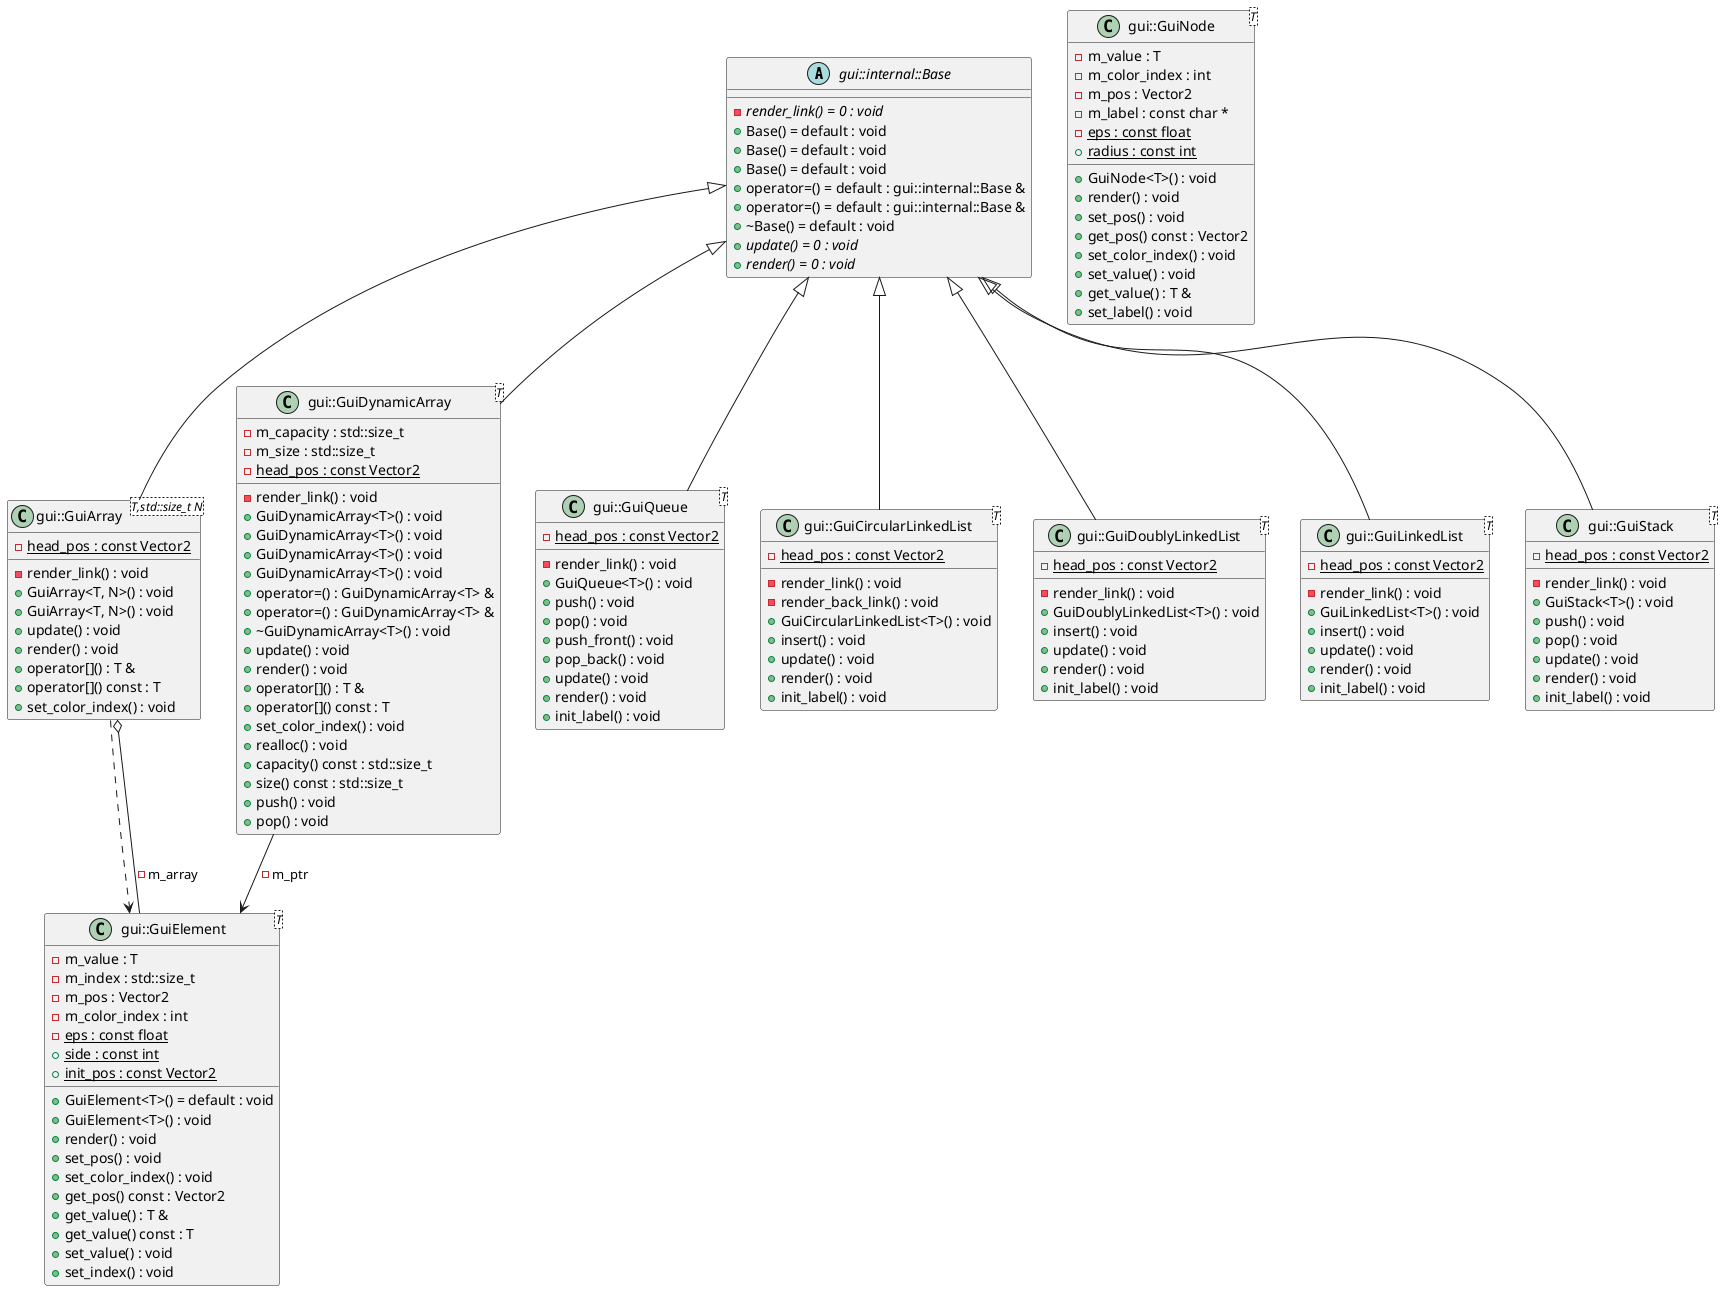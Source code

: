 @startuml
abstract "gui::internal::Base" as C_0000175824954716261305
abstract C_0000175824954716261305 {
{abstract} -render_link() = 0 : void
+Base() = default : void
+Base() = default : void
+Base() = default : void
+operator=() = default : gui::internal::Base &
+operator=() = default : gui::internal::Base &
+~Base() = default : void
{abstract} +update() = 0 : void
{abstract} +render() = 0 : void
}
class "gui::GuiElement<T>" as C_0002044747090333057839
class C_0002044747090333057839 {
+GuiElement<T>() = default : void
+GuiElement<T>() : void
+render() : void
+set_pos() : void
+set_color_index() : void
+get_pos() const : Vector2
+get_value() : T &
+get_value() const : T
+set_value() : void
+set_index() : void
-m_value : T
-m_index : std::size_t
-m_pos : Vector2
-m_color_index : int
{static} -eps : const float
{static} +side : const int
{static} +init_pos : const Vector2
}
class "gui::GuiArray<T,std::size_t N>" as C_0001269788950877413692
class C_0001269788950877413692 {
-render_link() : void
+GuiArray<T, N>() : void
+GuiArray<T, N>() : void
+update() : void
+render() : void
+operator[]() : T &
+operator[]() const : T
+set_color_index() : void
{static} -head_pos : const Vector2
}
class "gui::GuiDynamicArray<T>" as C_0000068279211946526198
class C_0000068279211946526198 {
-render_link() : void
+GuiDynamicArray<T>() : void
+GuiDynamicArray<T>() : void
+GuiDynamicArray<T>() : void
+GuiDynamicArray<T>() : void
+operator=() : GuiDynamicArray<T> &
+operator=() : GuiDynamicArray<T> &
+~GuiDynamicArray<T>() : void
+update() : void
+render() : void
+operator[]() : T &
+operator[]() const : T
+set_color_index() : void
+realloc() : void
+capacity() const : std::size_t
+size() const : std::size_t
+push() : void
+pop() : void
-m_capacity : std::size_t
-m_size : std::size_t
{static} -head_pos : const Vector2
}
class "gui::GuiNode<T>" as C_0001747959826151301658
class C_0001747959826151301658 {
+GuiNode<T>() : void
+render() : void
+set_pos() : void
+get_pos() const : Vector2
+set_color_index() : void
+set_value() : void
+get_value() : T &
+set_label() : void
-m_value : T
-m_color_index : int
-m_pos : Vector2
-m_label : const char *
{static} -eps : const float
{static} +radius : const int
}
class "gui::GuiQueue<T>" as C_0000537993261370672901
class C_0000537993261370672901 {
-render_link() : void
+GuiQueue<T>() : void
+push() : void
+pop() : void
+push_front() : void
+pop_back() : void
+update() : void
+render() : void
+init_label() : void
{static} -head_pos : const Vector2
}
class "gui::GuiCircularLinkedList<T>" as C_0000636823269603515495
class C_0000636823269603515495 {
-render_link() : void
-render_back_link() : void
+GuiCircularLinkedList<T>() : void
+insert() : void
+update() : void
+render() : void
+init_label() : void
{static} -head_pos : const Vector2
}
class "gui::GuiDoublyLinkedList<T>" as C_0001770119980623113789
class C_0001770119980623113789 {
-render_link() : void
+GuiDoublyLinkedList<T>() : void
+insert() : void
+update() : void
+render() : void
+init_label() : void
{static} -head_pos : const Vector2
}
class "gui::GuiLinkedList<T>" as C_0001460638568713575271
class C_0001460638568713575271 {
-render_link() : void
+GuiLinkedList<T>() : void
+insert() : void
+update() : void
+render() : void
+init_label() : void
{static} -head_pos : const Vector2
}
class "gui::GuiStack<T>" as C_0000012620274388027065
class C_0000012620274388027065 {
-render_link() : void
+GuiStack<T>() : void
+push() : void
+pop() : void
+update() : void
+render() : void
+init_label() : void
{static} -head_pos : const Vector2
}
C_0001269788950877413692 ..> C_0002044747090333057839
C_0001269788950877413692 o-- C_0002044747090333057839 : -m_array
C_0000175824954716261305 <|-- C_0001269788950877413692
C_0000068279211946526198 --> C_0002044747090333057839 : -m_ptr
C_0000175824954716261305 <|-- C_0000068279211946526198
C_0000175824954716261305 <|-- C_0000537993261370672901
C_0000175824954716261305 <|-- C_0000636823269603515495
C_0000175824954716261305 <|-- C_0001770119980623113789
C_0000175824954716261305 <|-- C_0001460638568713575271
C_0000175824954716261305 <|-- C_0000012620274388027065

'Generated with clang-uml, version 0.3.4
'LLVM version Ubuntu clang version 15.0.7
@enduml
